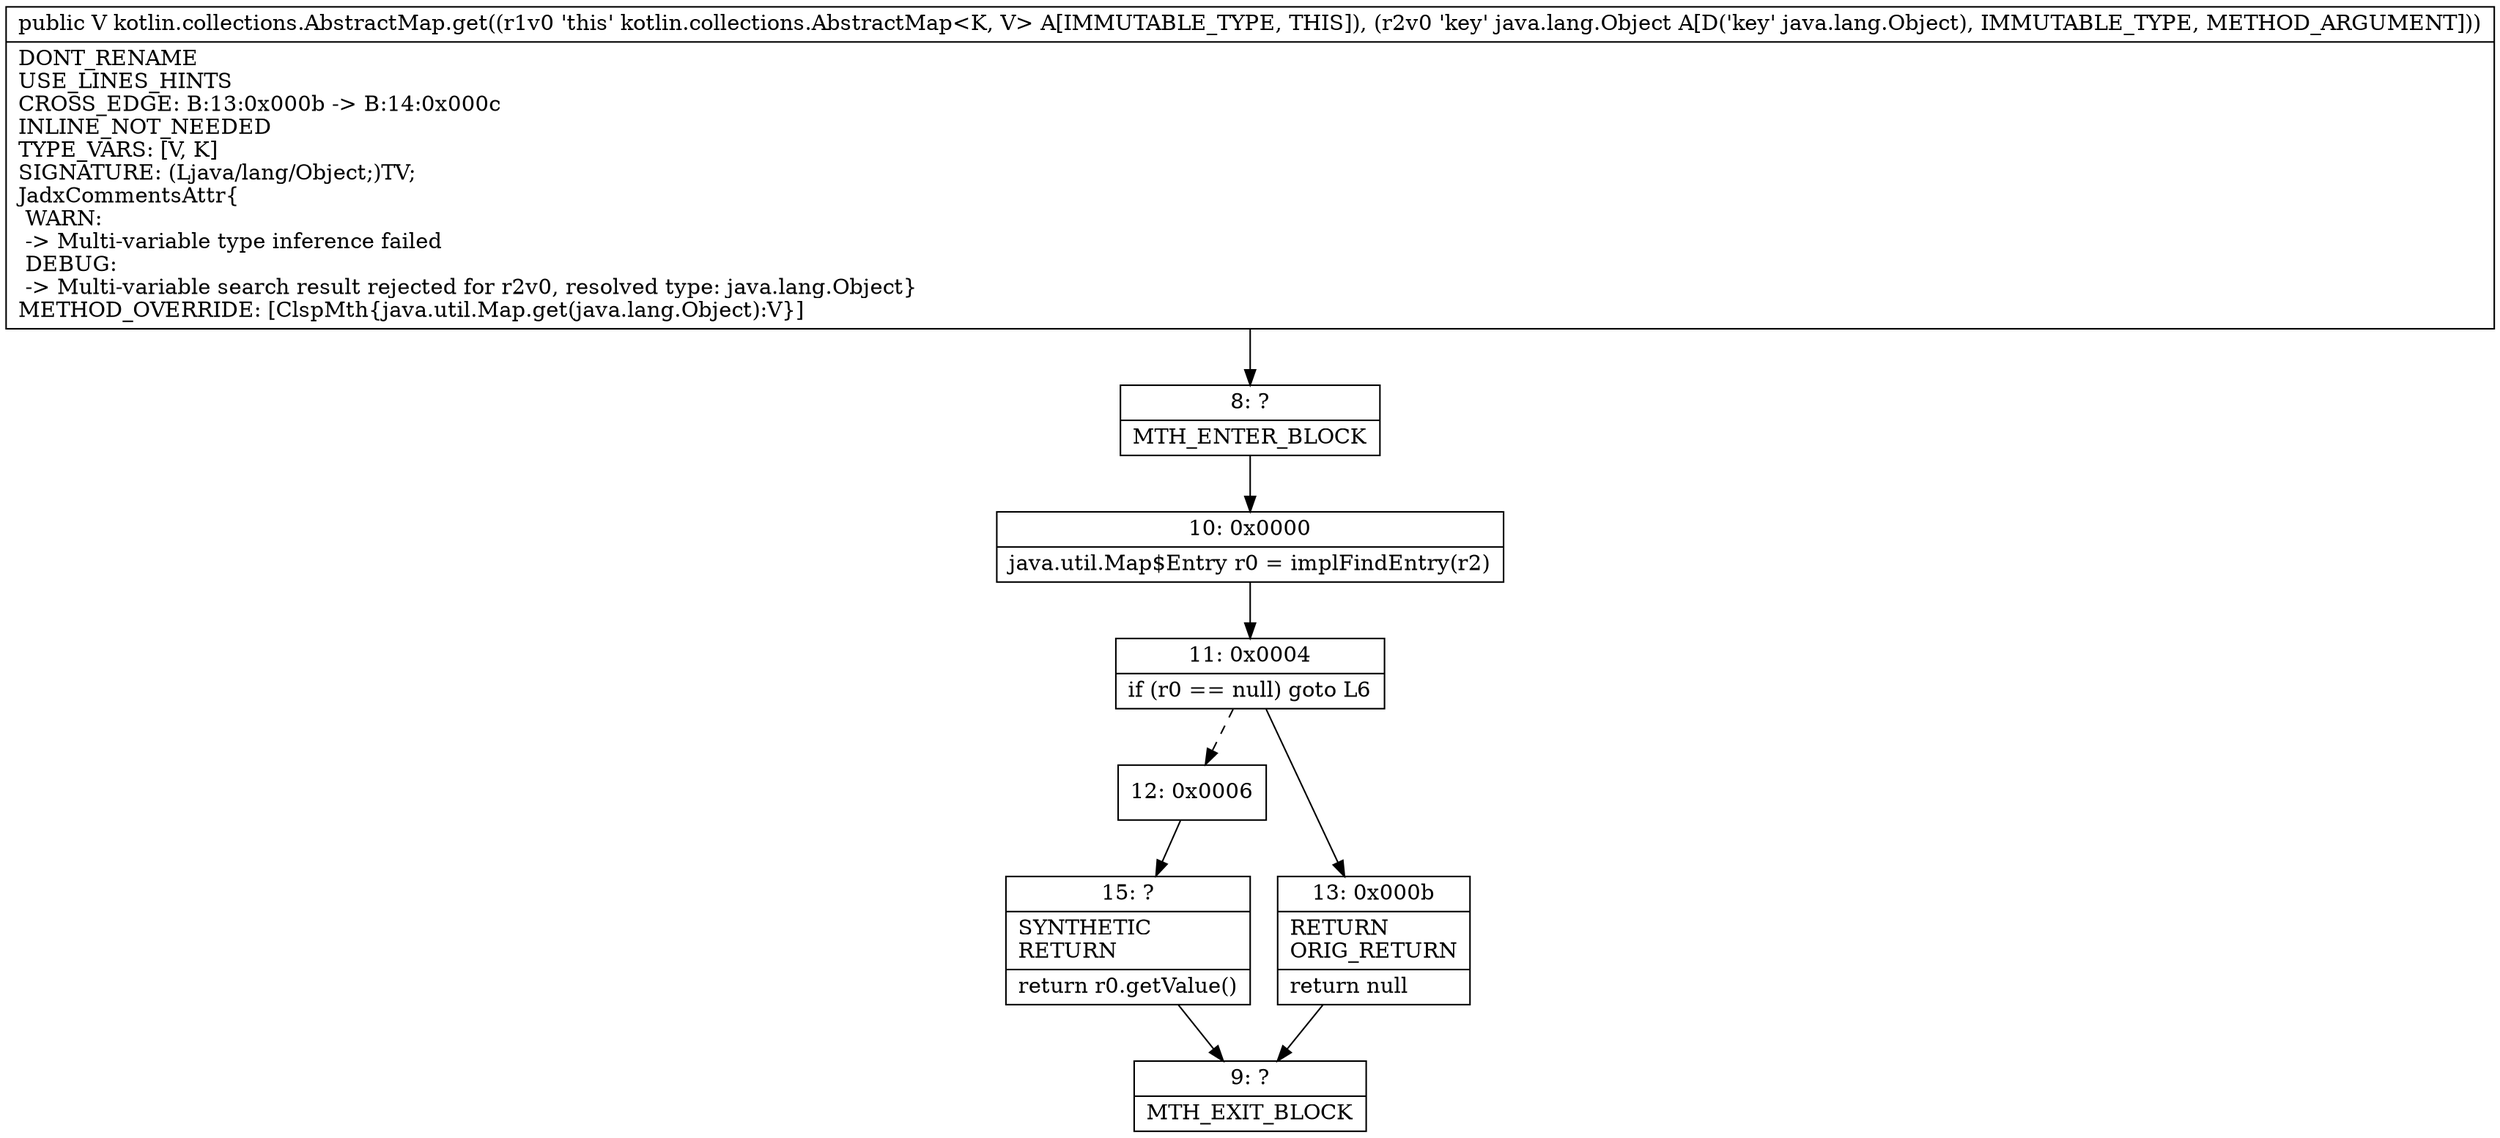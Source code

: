 digraph "CFG forkotlin.collections.AbstractMap.get(Ljava\/lang\/Object;)Ljava\/lang\/Object;" {
Node_8 [shape=record,label="{8\:\ ?|MTH_ENTER_BLOCK\l}"];
Node_10 [shape=record,label="{10\:\ 0x0000|java.util.Map$Entry r0 = implFindEntry(r2)\l}"];
Node_11 [shape=record,label="{11\:\ 0x0004|if (r0 == null) goto L6\l}"];
Node_12 [shape=record,label="{12\:\ 0x0006}"];
Node_15 [shape=record,label="{15\:\ ?|SYNTHETIC\lRETURN\l|return r0.getValue()\l}"];
Node_9 [shape=record,label="{9\:\ ?|MTH_EXIT_BLOCK\l}"];
Node_13 [shape=record,label="{13\:\ 0x000b|RETURN\lORIG_RETURN\l|return null\l}"];
MethodNode[shape=record,label="{public V kotlin.collections.AbstractMap.get((r1v0 'this' kotlin.collections.AbstractMap\<K, V\> A[IMMUTABLE_TYPE, THIS]), (r2v0 'key' java.lang.Object A[D('key' java.lang.Object), IMMUTABLE_TYPE, METHOD_ARGUMENT]))  | DONT_RENAME\lUSE_LINES_HINTS\lCROSS_EDGE: B:13:0x000b \-\> B:14:0x000c\lINLINE_NOT_NEEDED\lTYPE_VARS: [V, K]\lSIGNATURE: (Ljava\/lang\/Object;)TV;\lJadxCommentsAttr\{\l WARN: \l \-\> Multi\-variable type inference failed\l DEBUG: \l \-\> Multi\-variable search result rejected for r2v0, resolved type: java.lang.Object\}\lMETHOD_OVERRIDE: [ClspMth\{java.util.Map.get(java.lang.Object):V\}]\l}"];
MethodNode -> Node_8;Node_8 -> Node_10;
Node_10 -> Node_11;
Node_11 -> Node_12[style=dashed];
Node_11 -> Node_13;
Node_12 -> Node_15;
Node_15 -> Node_9;
Node_13 -> Node_9;
}

